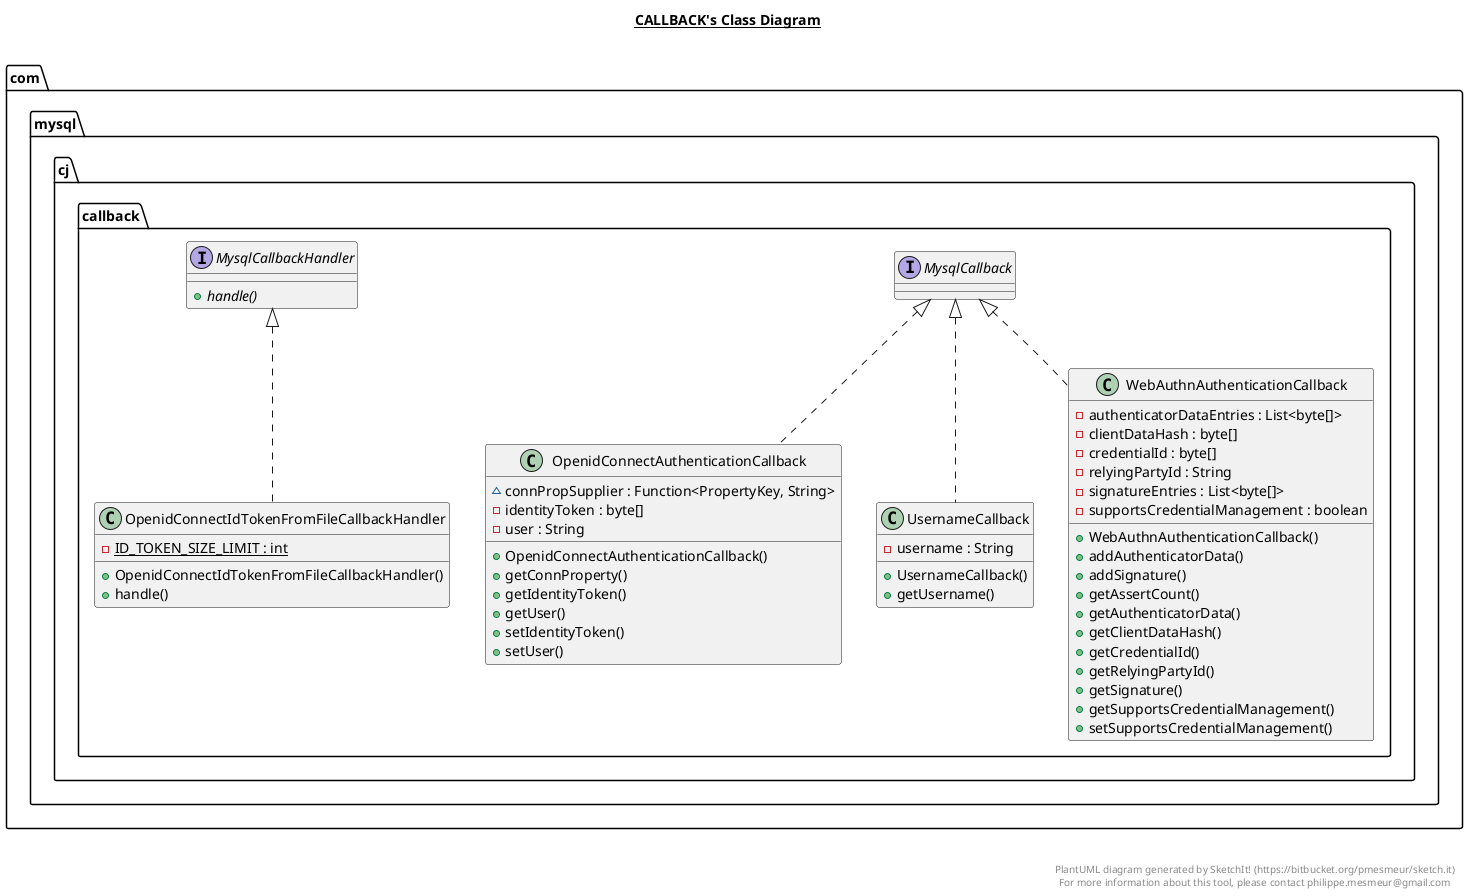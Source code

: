 @startuml

title __CALLBACK's Class Diagram__\n

  namespace com.mysql.cj {
    namespace callback {
      interface com.mysql.cj.callback.MysqlCallback {
      }
    }
  }
  

  namespace com.mysql.cj {
    namespace callback {
      interface com.mysql.cj.callback.MysqlCallbackHandler {
          {abstract} + handle()
      }
    }
  }
  

  namespace com.mysql.cj {
    namespace callback {
      class com.mysql.cj.callback.OpenidConnectAuthenticationCallback {
          ~ connPropSupplier : Function<PropertyKey, String>
          - identityToken : byte[]
          - user : String
          + OpenidConnectAuthenticationCallback()
          + getConnProperty()
          + getIdentityToken()
          + getUser()
          + setIdentityToken()
          + setUser()
      }
    }
  }
  

  namespace com.mysql.cj {
    namespace callback {
      class com.mysql.cj.callback.OpenidConnectIdTokenFromFileCallbackHandler {
          {static} - ID_TOKEN_SIZE_LIMIT : int
          + OpenidConnectIdTokenFromFileCallbackHandler()
          + handle()
      }
    }
  }
  

  namespace com.mysql.cj {
    namespace callback {
      class com.mysql.cj.callback.UsernameCallback {
          - username : String
          + UsernameCallback()
          + getUsername()
      }
    }
  }
  

  namespace com.mysql.cj {
    namespace callback {
      class com.mysql.cj.callback.WebAuthnAuthenticationCallback {
          - authenticatorDataEntries : List<byte[]>
          - clientDataHash : byte[]
          - credentialId : byte[]
          - relyingPartyId : String
          - signatureEntries : List<byte[]>
          - supportsCredentialManagement : boolean
          + WebAuthnAuthenticationCallback()
          + addAuthenticatorData()
          + addSignature()
          + getAssertCount()
          + getAuthenticatorData()
          + getClientDataHash()
          + getCredentialId()
          + getRelyingPartyId()
          + getSignature()
          + getSupportsCredentialManagement()
          + setSupportsCredentialManagement()
      }
    }
  }
  

  com.mysql.cj.callback.OpenidConnectAuthenticationCallback .up.|> com.mysql.cj.callback.MysqlCallback
  com.mysql.cj.callback.OpenidConnectIdTokenFromFileCallbackHandler .up.|> com.mysql.cj.callback.MysqlCallbackHandler
  com.mysql.cj.callback.UsernameCallback .up.|> com.mysql.cj.callback.MysqlCallback
  com.mysql.cj.callback.WebAuthnAuthenticationCallback .up.|> com.mysql.cj.callback.MysqlCallback


right footer


PlantUML diagram generated by SketchIt! (https://bitbucket.org/pmesmeur/sketch.it)
For more information about this tool, please contact philippe.mesmeur@gmail.com
endfooter

@enduml

